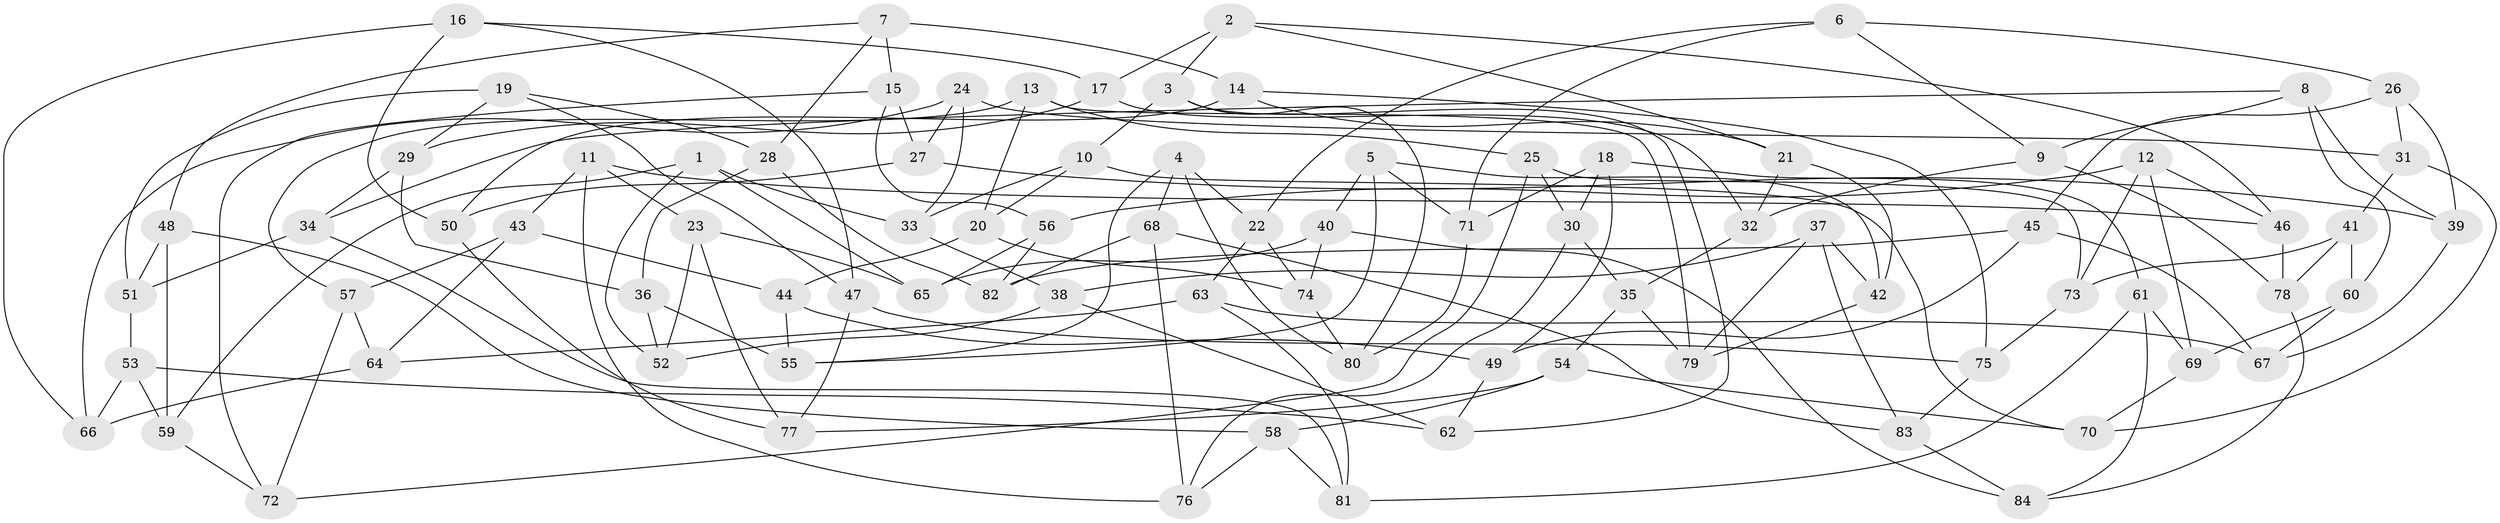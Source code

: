 // coarse degree distribution, {4: 0.7966101694915254, 7: 0.03389830508474576, 10: 0.05084745762711865, 11: 0.01694915254237288, 9: 0.01694915254237288, 3: 0.06779661016949153, 6: 0.01694915254237288}
// Generated by graph-tools (version 1.1) at 2025/53/03/04/25 22:53:31]
// undirected, 84 vertices, 168 edges
graph export_dot {
  node [color=gray90,style=filled];
  1;
  2;
  3;
  4;
  5;
  6;
  7;
  8;
  9;
  10;
  11;
  12;
  13;
  14;
  15;
  16;
  17;
  18;
  19;
  20;
  21;
  22;
  23;
  24;
  25;
  26;
  27;
  28;
  29;
  30;
  31;
  32;
  33;
  34;
  35;
  36;
  37;
  38;
  39;
  40;
  41;
  42;
  43;
  44;
  45;
  46;
  47;
  48;
  49;
  50;
  51;
  52;
  53;
  54;
  55;
  56;
  57;
  58;
  59;
  60;
  61;
  62;
  63;
  64;
  65;
  66;
  67;
  68;
  69;
  70;
  71;
  72;
  73;
  74;
  75;
  76;
  77;
  78;
  79;
  80;
  81;
  82;
  83;
  84;
  1 -- 52;
  1 -- 59;
  1 -- 65;
  1 -- 33;
  2 -- 17;
  2 -- 21;
  2 -- 46;
  2 -- 3;
  3 -- 80;
  3 -- 10;
  3 -- 62;
  4 -- 55;
  4 -- 68;
  4 -- 22;
  4 -- 80;
  5 -- 42;
  5 -- 40;
  5 -- 71;
  5 -- 55;
  6 -- 71;
  6 -- 22;
  6 -- 9;
  6 -- 26;
  7 -- 48;
  7 -- 15;
  7 -- 14;
  7 -- 28;
  8 -- 34;
  8 -- 60;
  8 -- 9;
  8 -- 39;
  9 -- 78;
  9 -- 32;
  10 -- 20;
  10 -- 70;
  10 -- 33;
  11 -- 23;
  11 -- 46;
  11 -- 43;
  11 -- 76;
  12 -- 73;
  12 -- 69;
  12 -- 46;
  12 -- 56;
  13 -- 79;
  13 -- 20;
  13 -- 57;
  13 -- 25;
  14 -- 21;
  14 -- 50;
  14 -- 75;
  15 -- 72;
  15 -- 27;
  15 -- 56;
  16 -- 66;
  16 -- 50;
  16 -- 17;
  16 -- 47;
  17 -- 32;
  17 -- 29;
  18 -- 49;
  18 -- 30;
  18 -- 61;
  18 -- 71;
  19 -- 29;
  19 -- 28;
  19 -- 47;
  19 -- 51;
  20 -- 44;
  20 -- 74;
  21 -- 32;
  21 -- 42;
  22 -- 63;
  22 -- 74;
  23 -- 65;
  23 -- 52;
  23 -- 77;
  24 -- 31;
  24 -- 27;
  24 -- 33;
  24 -- 66;
  25 -- 30;
  25 -- 73;
  25 -- 72;
  26 -- 45;
  26 -- 39;
  26 -- 31;
  27 -- 50;
  27 -- 39;
  28 -- 82;
  28 -- 36;
  29 -- 34;
  29 -- 36;
  30 -- 35;
  30 -- 76;
  31 -- 70;
  31 -- 41;
  32 -- 35;
  33 -- 38;
  34 -- 51;
  34 -- 81;
  35 -- 54;
  35 -- 79;
  36 -- 55;
  36 -- 52;
  37 -- 83;
  37 -- 79;
  37 -- 42;
  37 -- 38;
  38 -- 62;
  38 -- 52;
  39 -- 67;
  40 -- 65;
  40 -- 74;
  40 -- 84;
  41 -- 73;
  41 -- 78;
  41 -- 60;
  42 -- 79;
  43 -- 64;
  43 -- 57;
  43 -- 44;
  44 -- 49;
  44 -- 55;
  45 -- 49;
  45 -- 67;
  45 -- 82;
  46 -- 78;
  47 -- 77;
  47 -- 75;
  48 -- 58;
  48 -- 51;
  48 -- 59;
  49 -- 62;
  50 -- 77;
  51 -- 53;
  53 -- 66;
  53 -- 62;
  53 -- 59;
  54 -- 58;
  54 -- 77;
  54 -- 70;
  56 -- 82;
  56 -- 65;
  57 -- 64;
  57 -- 72;
  58 -- 81;
  58 -- 76;
  59 -- 72;
  60 -- 69;
  60 -- 67;
  61 -- 84;
  61 -- 69;
  61 -- 81;
  63 -- 67;
  63 -- 81;
  63 -- 64;
  64 -- 66;
  68 -- 82;
  68 -- 76;
  68 -- 83;
  69 -- 70;
  71 -- 80;
  73 -- 75;
  74 -- 80;
  75 -- 83;
  78 -- 84;
  83 -- 84;
}

